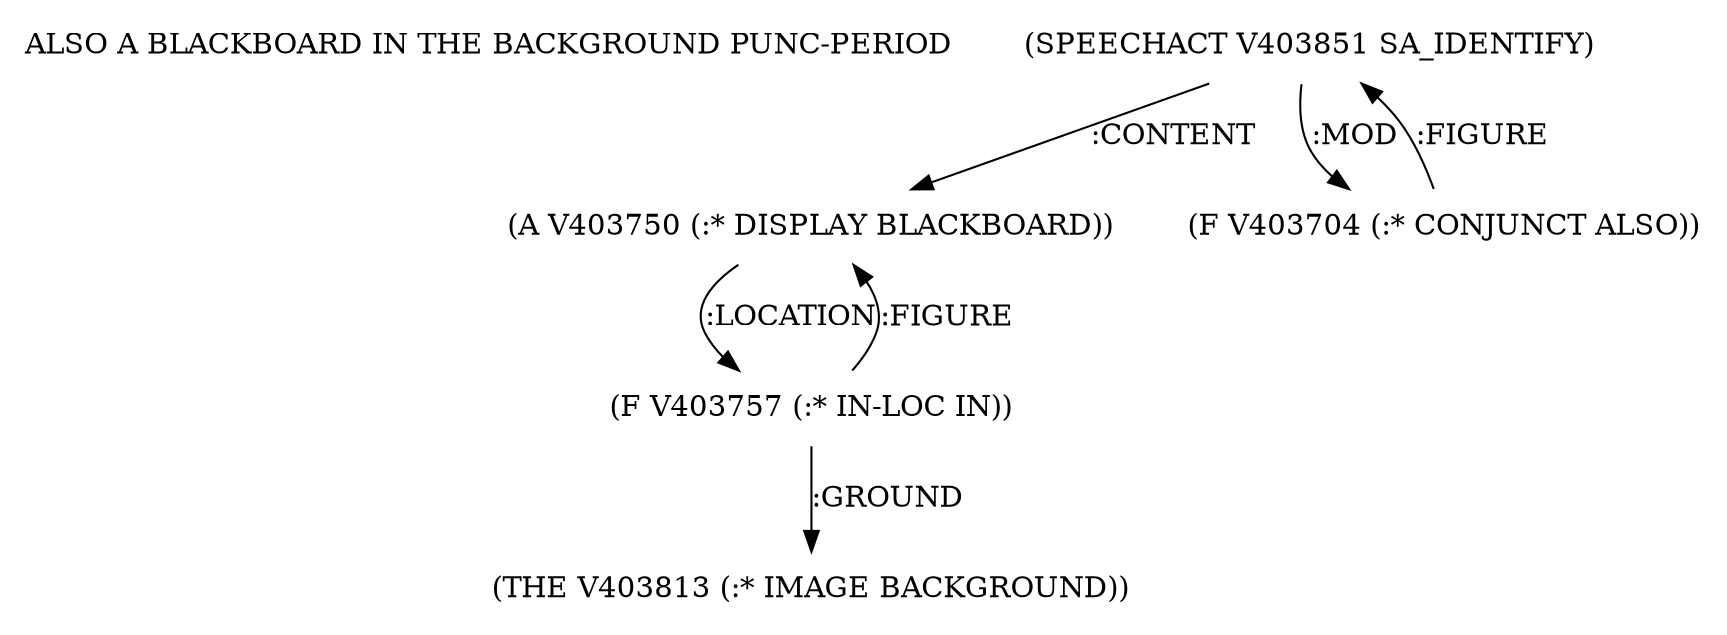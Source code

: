 digraph Terms {
  node [shape=none]
  "ALSO A BLACKBOARD IN THE BACKGROUND PUNC-PERIOD"
  "V403851" [label="(SPEECHACT V403851 SA_IDENTIFY)"]
  "V403851" -> "V403750" [label=":CONTENT"]
  "V403851" -> "V403704" [label=":MOD"]
  "V403704" [label="(F V403704 (:* CONJUNCT ALSO))"]
  "V403704" -> "V403851" [label=":FIGURE"]
  "V403750" [label="(A V403750 (:* DISPLAY BLACKBOARD))"]
  "V403750" -> "V403757" [label=":LOCATION"]
  "V403757" [label="(F V403757 (:* IN-LOC IN))"]
  "V403757" -> "V403813" [label=":GROUND"]
  "V403757" -> "V403750" [label=":FIGURE"]
  "V403813" [label="(THE V403813 (:* IMAGE BACKGROUND))"]
}
